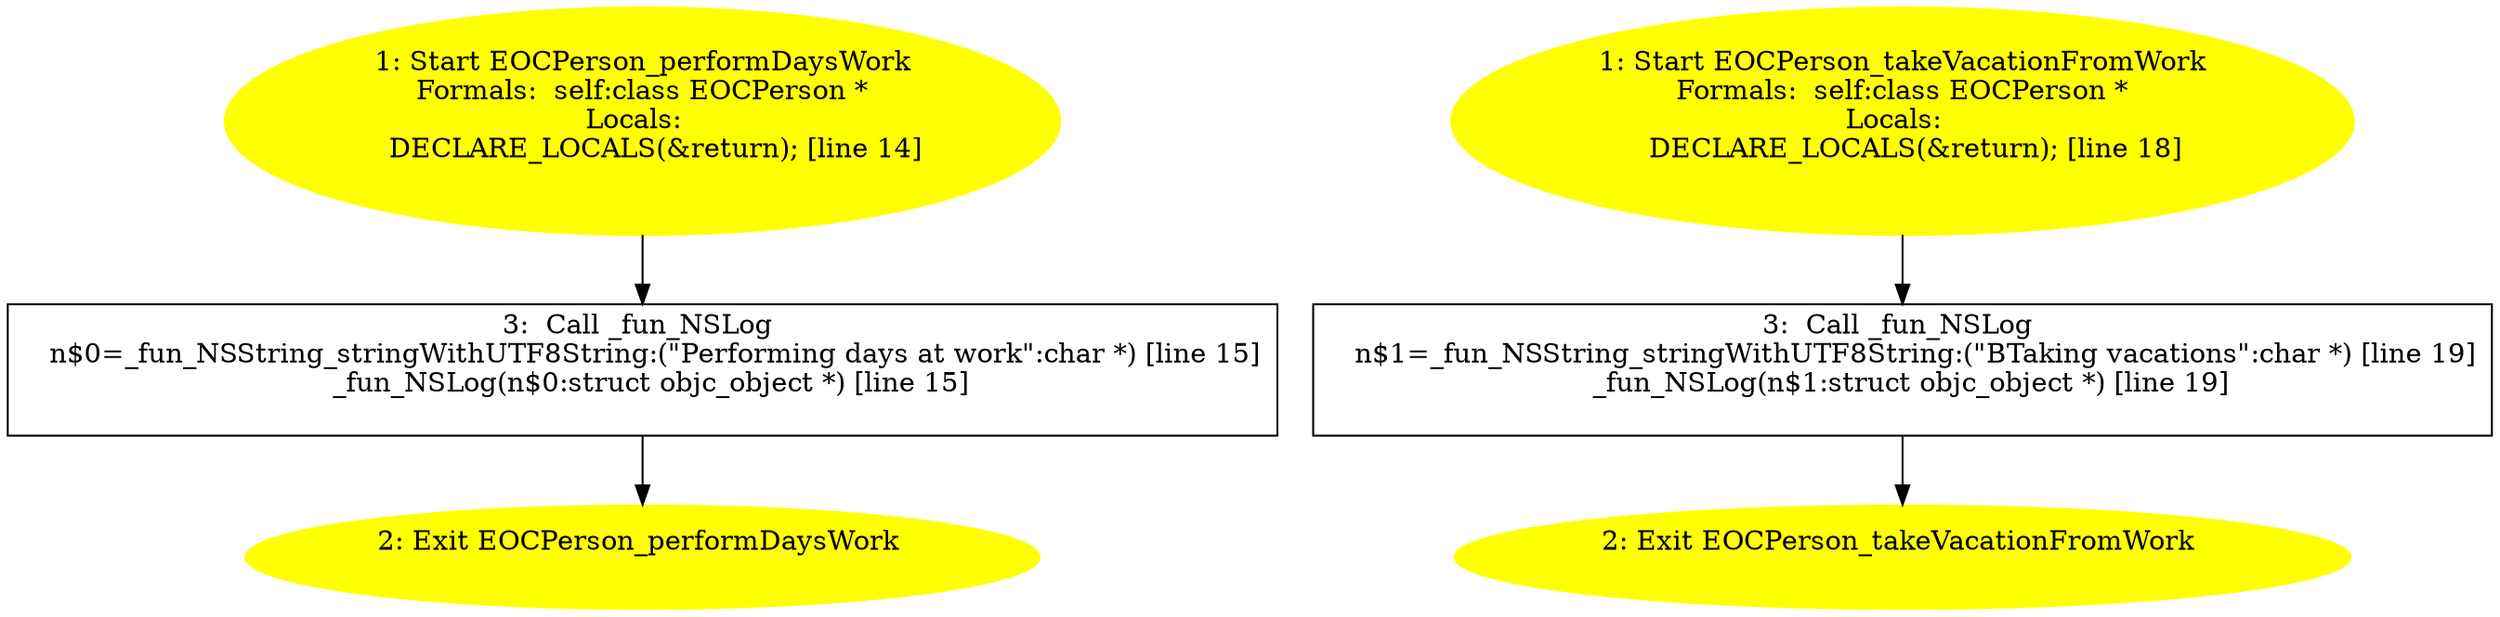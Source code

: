 /* @generated */
digraph iCFG {
"EOCPerson_performDaysWorkinstance.43852463e5b53a8d8489f1ed65a81d0e_3" [label="3:  Call _fun_NSLog \n   n$0=_fun_NSString_stringWithUTF8String:(\"Performing days at work\":char *) [line 15]\n  _fun_NSLog(n$0:struct objc_object *) [line 15]\n " shape="box"]
	

	 "EOCPerson_performDaysWorkinstance.43852463e5b53a8d8489f1ed65a81d0e_3" -> "EOCPerson_performDaysWorkinstance.43852463e5b53a8d8489f1ed65a81d0e_2" ;
"EOCPerson_performDaysWorkinstance.43852463e5b53a8d8489f1ed65a81d0e_2" [label="2: Exit EOCPerson_performDaysWork \n  " color=yellow style=filled]
	

"EOCPerson_performDaysWorkinstance.43852463e5b53a8d8489f1ed65a81d0e_1" [label="1: Start EOCPerson_performDaysWork\nFormals:  self:class EOCPerson *\nLocals:  \n   DECLARE_LOCALS(&return); [line 14]\n " color=yellow style=filled]
	

	 "EOCPerson_performDaysWorkinstance.43852463e5b53a8d8489f1ed65a81d0e_1" -> "EOCPerson_performDaysWorkinstance.43852463e5b53a8d8489f1ed65a81d0e_3" ;
"EOCPerson_takeVacationFromWorkinstance.a436ba4700e71e4b4451cdf32e180f44_3" [label="3:  Call _fun_NSLog \n   n$1=_fun_NSString_stringWithUTF8String:(\"BTaking vacations\":char *) [line 19]\n  _fun_NSLog(n$1:struct objc_object *) [line 19]\n " shape="box"]
	

	 "EOCPerson_takeVacationFromWorkinstance.a436ba4700e71e4b4451cdf32e180f44_3" -> "EOCPerson_takeVacationFromWorkinstance.a436ba4700e71e4b4451cdf32e180f44_2" ;
"EOCPerson_takeVacationFromWorkinstance.a436ba4700e71e4b4451cdf32e180f44_2" [label="2: Exit EOCPerson_takeVacationFromWork \n  " color=yellow style=filled]
	

"EOCPerson_takeVacationFromWorkinstance.a436ba4700e71e4b4451cdf32e180f44_1" [label="1: Start EOCPerson_takeVacationFromWork\nFormals:  self:class EOCPerson *\nLocals:  \n   DECLARE_LOCALS(&return); [line 18]\n " color=yellow style=filled]
	

	 "EOCPerson_takeVacationFromWorkinstance.a436ba4700e71e4b4451cdf32e180f44_1" -> "EOCPerson_takeVacationFromWorkinstance.a436ba4700e71e4b4451cdf32e180f44_3" ;
}
